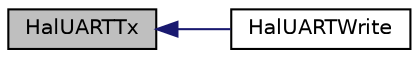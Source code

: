 digraph "HalUARTTx"
{
  edge [fontname="Helvetica",fontsize="10",labelfontname="Helvetica",labelfontsize="10"];
  node [fontname="Helvetica",fontsize="10",shape=record];
  rankdir="LR";
  Node1 [label="HalUARTTx",height=0.2,width=0.4,color="black", fillcolor="grey75", style="filled" fontcolor="black"];
  Node1 -> Node2 [dir="back",color="midnightblue",fontsize="10",style="solid",fontname="Helvetica"];
  Node2 [label="HalUARTWrite",height=0.2,width=0.4,color="black", fillcolor="white", style="filled",URL="$_c_c2540_e_b_2hal__uart_8c.html#a488cabe161e15d0fd677faf8ba05c4d2"];
}
